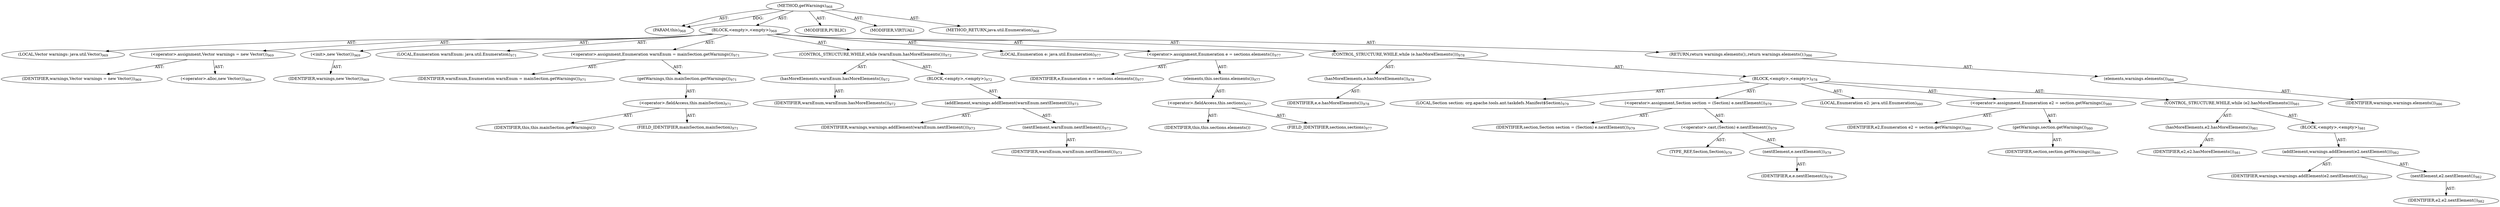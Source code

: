 digraph "getWarnings" {  
"111669149738" [label = <(METHOD,getWarnings)<SUB>968</SUB>> ]
"115964117064" [label = <(PARAM,this)<SUB>968</SUB>> ]
"25769803920" [label = <(BLOCK,&lt;empty&gt;,&lt;empty&gt;)<SUB>968</SUB>> ]
"94489280593" [label = <(LOCAL,Vector warnings: java.util.Vector)<SUB>969</SUB>> ]
"30064771765" [label = <(&lt;operator&gt;.assignment,Vector warnings = new Vector())<SUB>969</SUB>> ]
"68719477241" [label = <(IDENTIFIER,warnings,Vector warnings = new Vector())<SUB>969</SUB>> ]
"30064771766" [label = <(&lt;operator&gt;.alloc,new Vector())<SUB>969</SUB>> ]
"30064771767" [label = <(&lt;init&gt;,new Vector())<SUB>969</SUB>> ]
"68719477242" [label = <(IDENTIFIER,warnings,new Vector())<SUB>969</SUB>> ]
"94489280594" [label = <(LOCAL,Enumeration warnEnum: java.util.Enumeration)<SUB>971</SUB>> ]
"30064771768" [label = <(&lt;operator&gt;.assignment,Enumeration warnEnum = mainSection.getWarnings())<SUB>971</SUB>> ]
"68719477243" [label = <(IDENTIFIER,warnEnum,Enumeration warnEnum = mainSection.getWarnings())<SUB>971</SUB>> ]
"30064771769" [label = <(getWarnings,this.mainSection.getWarnings())<SUB>971</SUB>> ]
"30064771770" [label = <(&lt;operator&gt;.fieldAccess,this.mainSection)<SUB>971</SUB>> ]
"68719477244" [label = <(IDENTIFIER,this,this.mainSection.getWarnings())> ]
"55834574991" [label = <(FIELD_IDENTIFIER,mainSection,mainSection)<SUB>971</SUB>> ]
"47244640341" [label = <(CONTROL_STRUCTURE,WHILE,while (warnEnum.hasMoreElements()))<SUB>972</SUB>> ]
"30064771771" [label = <(hasMoreElements,warnEnum.hasMoreElements())<SUB>972</SUB>> ]
"68719477245" [label = <(IDENTIFIER,warnEnum,warnEnum.hasMoreElements())<SUB>972</SUB>> ]
"25769803921" [label = <(BLOCK,&lt;empty&gt;,&lt;empty&gt;)<SUB>972</SUB>> ]
"30064771772" [label = <(addElement,warnings.addElement(warnEnum.nextElement()))<SUB>973</SUB>> ]
"68719477246" [label = <(IDENTIFIER,warnings,warnings.addElement(warnEnum.nextElement()))<SUB>973</SUB>> ]
"30064771773" [label = <(nextElement,warnEnum.nextElement())<SUB>973</SUB>> ]
"68719477247" [label = <(IDENTIFIER,warnEnum,warnEnum.nextElement())<SUB>973</SUB>> ]
"94489280595" [label = <(LOCAL,Enumeration e: java.util.Enumeration)<SUB>977</SUB>> ]
"30064771774" [label = <(&lt;operator&gt;.assignment,Enumeration e = sections.elements())<SUB>977</SUB>> ]
"68719477248" [label = <(IDENTIFIER,e,Enumeration e = sections.elements())<SUB>977</SUB>> ]
"30064771775" [label = <(elements,this.sections.elements())<SUB>977</SUB>> ]
"30064771776" [label = <(&lt;operator&gt;.fieldAccess,this.sections)<SUB>977</SUB>> ]
"68719477249" [label = <(IDENTIFIER,this,this.sections.elements())> ]
"55834574992" [label = <(FIELD_IDENTIFIER,sections,sections)<SUB>977</SUB>> ]
"47244640342" [label = <(CONTROL_STRUCTURE,WHILE,while (e.hasMoreElements()))<SUB>978</SUB>> ]
"30064771777" [label = <(hasMoreElements,e.hasMoreElements())<SUB>978</SUB>> ]
"68719477250" [label = <(IDENTIFIER,e,e.hasMoreElements())<SUB>978</SUB>> ]
"25769803922" [label = <(BLOCK,&lt;empty&gt;,&lt;empty&gt;)<SUB>978</SUB>> ]
"94489280596" [label = <(LOCAL,Section section: org.apache.tools.ant.taskdefs.Manifest$Section)<SUB>979</SUB>> ]
"30064771778" [label = <(&lt;operator&gt;.assignment,Section section = (Section) e.nextElement())<SUB>979</SUB>> ]
"68719477251" [label = <(IDENTIFIER,section,Section section = (Section) e.nextElement())<SUB>979</SUB>> ]
"30064771779" [label = <(&lt;operator&gt;.cast,(Section) e.nextElement())<SUB>979</SUB>> ]
"180388626478" [label = <(TYPE_REF,Section,Section)<SUB>979</SUB>> ]
"30064771780" [label = <(nextElement,e.nextElement())<SUB>979</SUB>> ]
"68719477252" [label = <(IDENTIFIER,e,e.nextElement())<SUB>979</SUB>> ]
"94489280597" [label = <(LOCAL,Enumeration e2: java.util.Enumeration)<SUB>980</SUB>> ]
"30064771781" [label = <(&lt;operator&gt;.assignment,Enumeration e2 = section.getWarnings())<SUB>980</SUB>> ]
"68719477253" [label = <(IDENTIFIER,e2,Enumeration e2 = section.getWarnings())<SUB>980</SUB>> ]
"30064771782" [label = <(getWarnings,section.getWarnings())<SUB>980</SUB>> ]
"68719477254" [label = <(IDENTIFIER,section,section.getWarnings())<SUB>980</SUB>> ]
"47244640343" [label = <(CONTROL_STRUCTURE,WHILE,while (e2.hasMoreElements()))<SUB>981</SUB>> ]
"30064771783" [label = <(hasMoreElements,e2.hasMoreElements())<SUB>981</SUB>> ]
"68719477255" [label = <(IDENTIFIER,e2,e2.hasMoreElements())<SUB>981</SUB>> ]
"25769803923" [label = <(BLOCK,&lt;empty&gt;,&lt;empty&gt;)<SUB>981</SUB>> ]
"30064771784" [label = <(addElement,warnings.addElement(e2.nextElement()))<SUB>982</SUB>> ]
"68719477256" [label = <(IDENTIFIER,warnings,warnings.addElement(e2.nextElement()))<SUB>982</SUB>> ]
"30064771785" [label = <(nextElement,e2.nextElement())<SUB>982</SUB>> ]
"68719477257" [label = <(IDENTIFIER,e2,e2.nextElement())<SUB>982</SUB>> ]
"146028888095" [label = <(RETURN,return warnings.elements();,return warnings.elements();)<SUB>986</SUB>> ]
"30064771786" [label = <(elements,warnings.elements())<SUB>986</SUB>> ]
"68719477258" [label = <(IDENTIFIER,warnings,warnings.elements())<SUB>986</SUB>> ]
"133143986291" [label = <(MODIFIER,PUBLIC)> ]
"133143986292" [label = <(MODIFIER,VIRTUAL)> ]
"128849018922" [label = <(METHOD_RETURN,java.util.Enumeration)<SUB>968</SUB>> ]
  "111669149738" -> "115964117064"  [ label = "AST: "] 
  "111669149738" -> "25769803920"  [ label = "AST: "] 
  "111669149738" -> "133143986291"  [ label = "AST: "] 
  "111669149738" -> "133143986292"  [ label = "AST: "] 
  "111669149738" -> "128849018922"  [ label = "AST: "] 
  "25769803920" -> "94489280593"  [ label = "AST: "] 
  "25769803920" -> "30064771765"  [ label = "AST: "] 
  "25769803920" -> "30064771767"  [ label = "AST: "] 
  "25769803920" -> "94489280594"  [ label = "AST: "] 
  "25769803920" -> "30064771768"  [ label = "AST: "] 
  "25769803920" -> "47244640341"  [ label = "AST: "] 
  "25769803920" -> "94489280595"  [ label = "AST: "] 
  "25769803920" -> "30064771774"  [ label = "AST: "] 
  "25769803920" -> "47244640342"  [ label = "AST: "] 
  "25769803920" -> "146028888095"  [ label = "AST: "] 
  "30064771765" -> "68719477241"  [ label = "AST: "] 
  "30064771765" -> "30064771766"  [ label = "AST: "] 
  "30064771767" -> "68719477242"  [ label = "AST: "] 
  "30064771768" -> "68719477243"  [ label = "AST: "] 
  "30064771768" -> "30064771769"  [ label = "AST: "] 
  "30064771769" -> "30064771770"  [ label = "AST: "] 
  "30064771770" -> "68719477244"  [ label = "AST: "] 
  "30064771770" -> "55834574991"  [ label = "AST: "] 
  "47244640341" -> "30064771771"  [ label = "AST: "] 
  "47244640341" -> "25769803921"  [ label = "AST: "] 
  "30064771771" -> "68719477245"  [ label = "AST: "] 
  "25769803921" -> "30064771772"  [ label = "AST: "] 
  "30064771772" -> "68719477246"  [ label = "AST: "] 
  "30064771772" -> "30064771773"  [ label = "AST: "] 
  "30064771773" -> "68719477247"  [ label = "AST: "] 
  "30064771774" -> "68719477248"  [ label = "AST: "] 
  "30064771774" -> "30064771775"  [ label = "AST: "] 
  "30064771775" -> "30064771776"  [ label = "AST: "] 
  "30064771776" -> "68719477249"  [ label = "AST: "] 
  "30064771776" -> "55834574992"  [ label = "AST: "] 
  "47244640342" -> "30064771777"  [ label = "AST: "] 
  "47244640342" -> "25769803922"  [ label = "AST: "] 
  "30064771777" -> "68719477250"  [ label = "AST: "] 
  "25769803922" -> "94489280596"  [ label = "AST: "] 
  "25769803922" -> "30064771778"  [ label = "AST: "] 
  "25769803922" -> "94489280597"  [ label = "AST: "] 
  "25769803922" -> "30064771781"  [ label = "AST: "] 
  "25769803922" -> "47244640343"  [ label = "AST: "] 
  "30064771778" -> "68719477251"  [ label = "AST: "] 
  "30064771778" -> "30064771779"  [ label = "AST: "] 
  "30064771779" -> "180388626478"  [ label = "AST: "] 
  "30064771779" -> "30064771780"  [ label = "AST: "] 
  "30064771780" -> "68719477252"  [ label = "AST: "] 
  "30064771781" -> "68719477253"  [ label = "AST: "] 
  "30064771781" -> "30064771782"  [ label = "AST: "] 
  "30064771782" -> "68719477254"  [ label = "AST: "] 
  "47244640343" -> "30064771783"  [ label = "AST: "] 
  "47244640343" -> "25769803923"  [ label = "AST: "] 
  "30064771783" -> "68719477255"  [ label = "AST: "] 
  "25769803923" -> "30064771784"  [ label = "AST: "] 
  "30064771784" -> "68719477256"  [ label = "AST: "] 
  "30064771784" -> "30064771785"  [ label = "AST: "] 
  "30064771785" -> "68719477257"  [ label = "AST: "] 
  "146028888095" -> "30064771786"  [ label = "AST: "] 
  "30064771786" -> "68719477258"  [ label = "AST: "] 
  "111669149738" -> "115964117064"  [ label = "DDG: "] 
}
